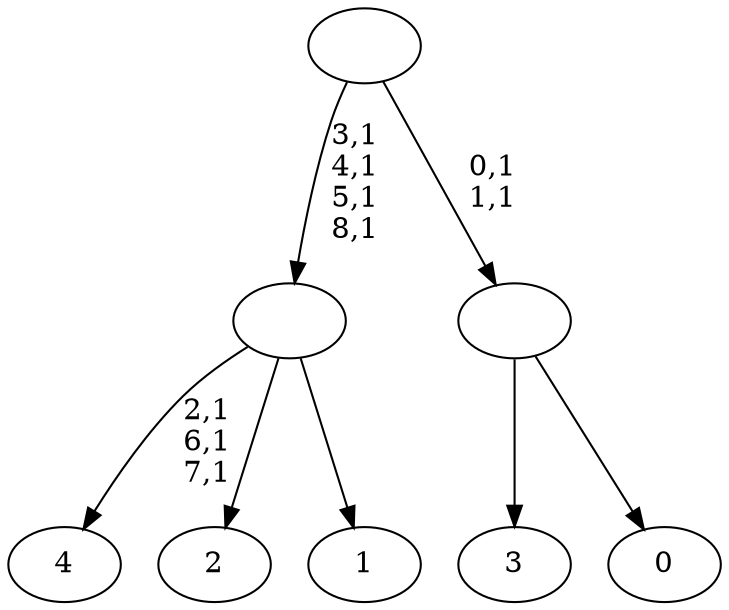 digraph T {
	14 [label="4"]
	10 [label="3"]
	9 [label="2"]
	8 [label="1"]
	7 [label=""]
	3 [label="0"]
	2 [label=""]
	0 [label=""]
	7 -> 14 [label="2,1\n6,1\n7,1"]
	7 -> 9 [label=""]
	7 -> 8 [label=""]
	2 -> 10 [label=""]
	2 -> 3 [label=""]
	0 -> 2 [label="0,1\n1,1"]
	0 -> 7 [label="3,1\n4,1\n5,1\n8,1"]
}
